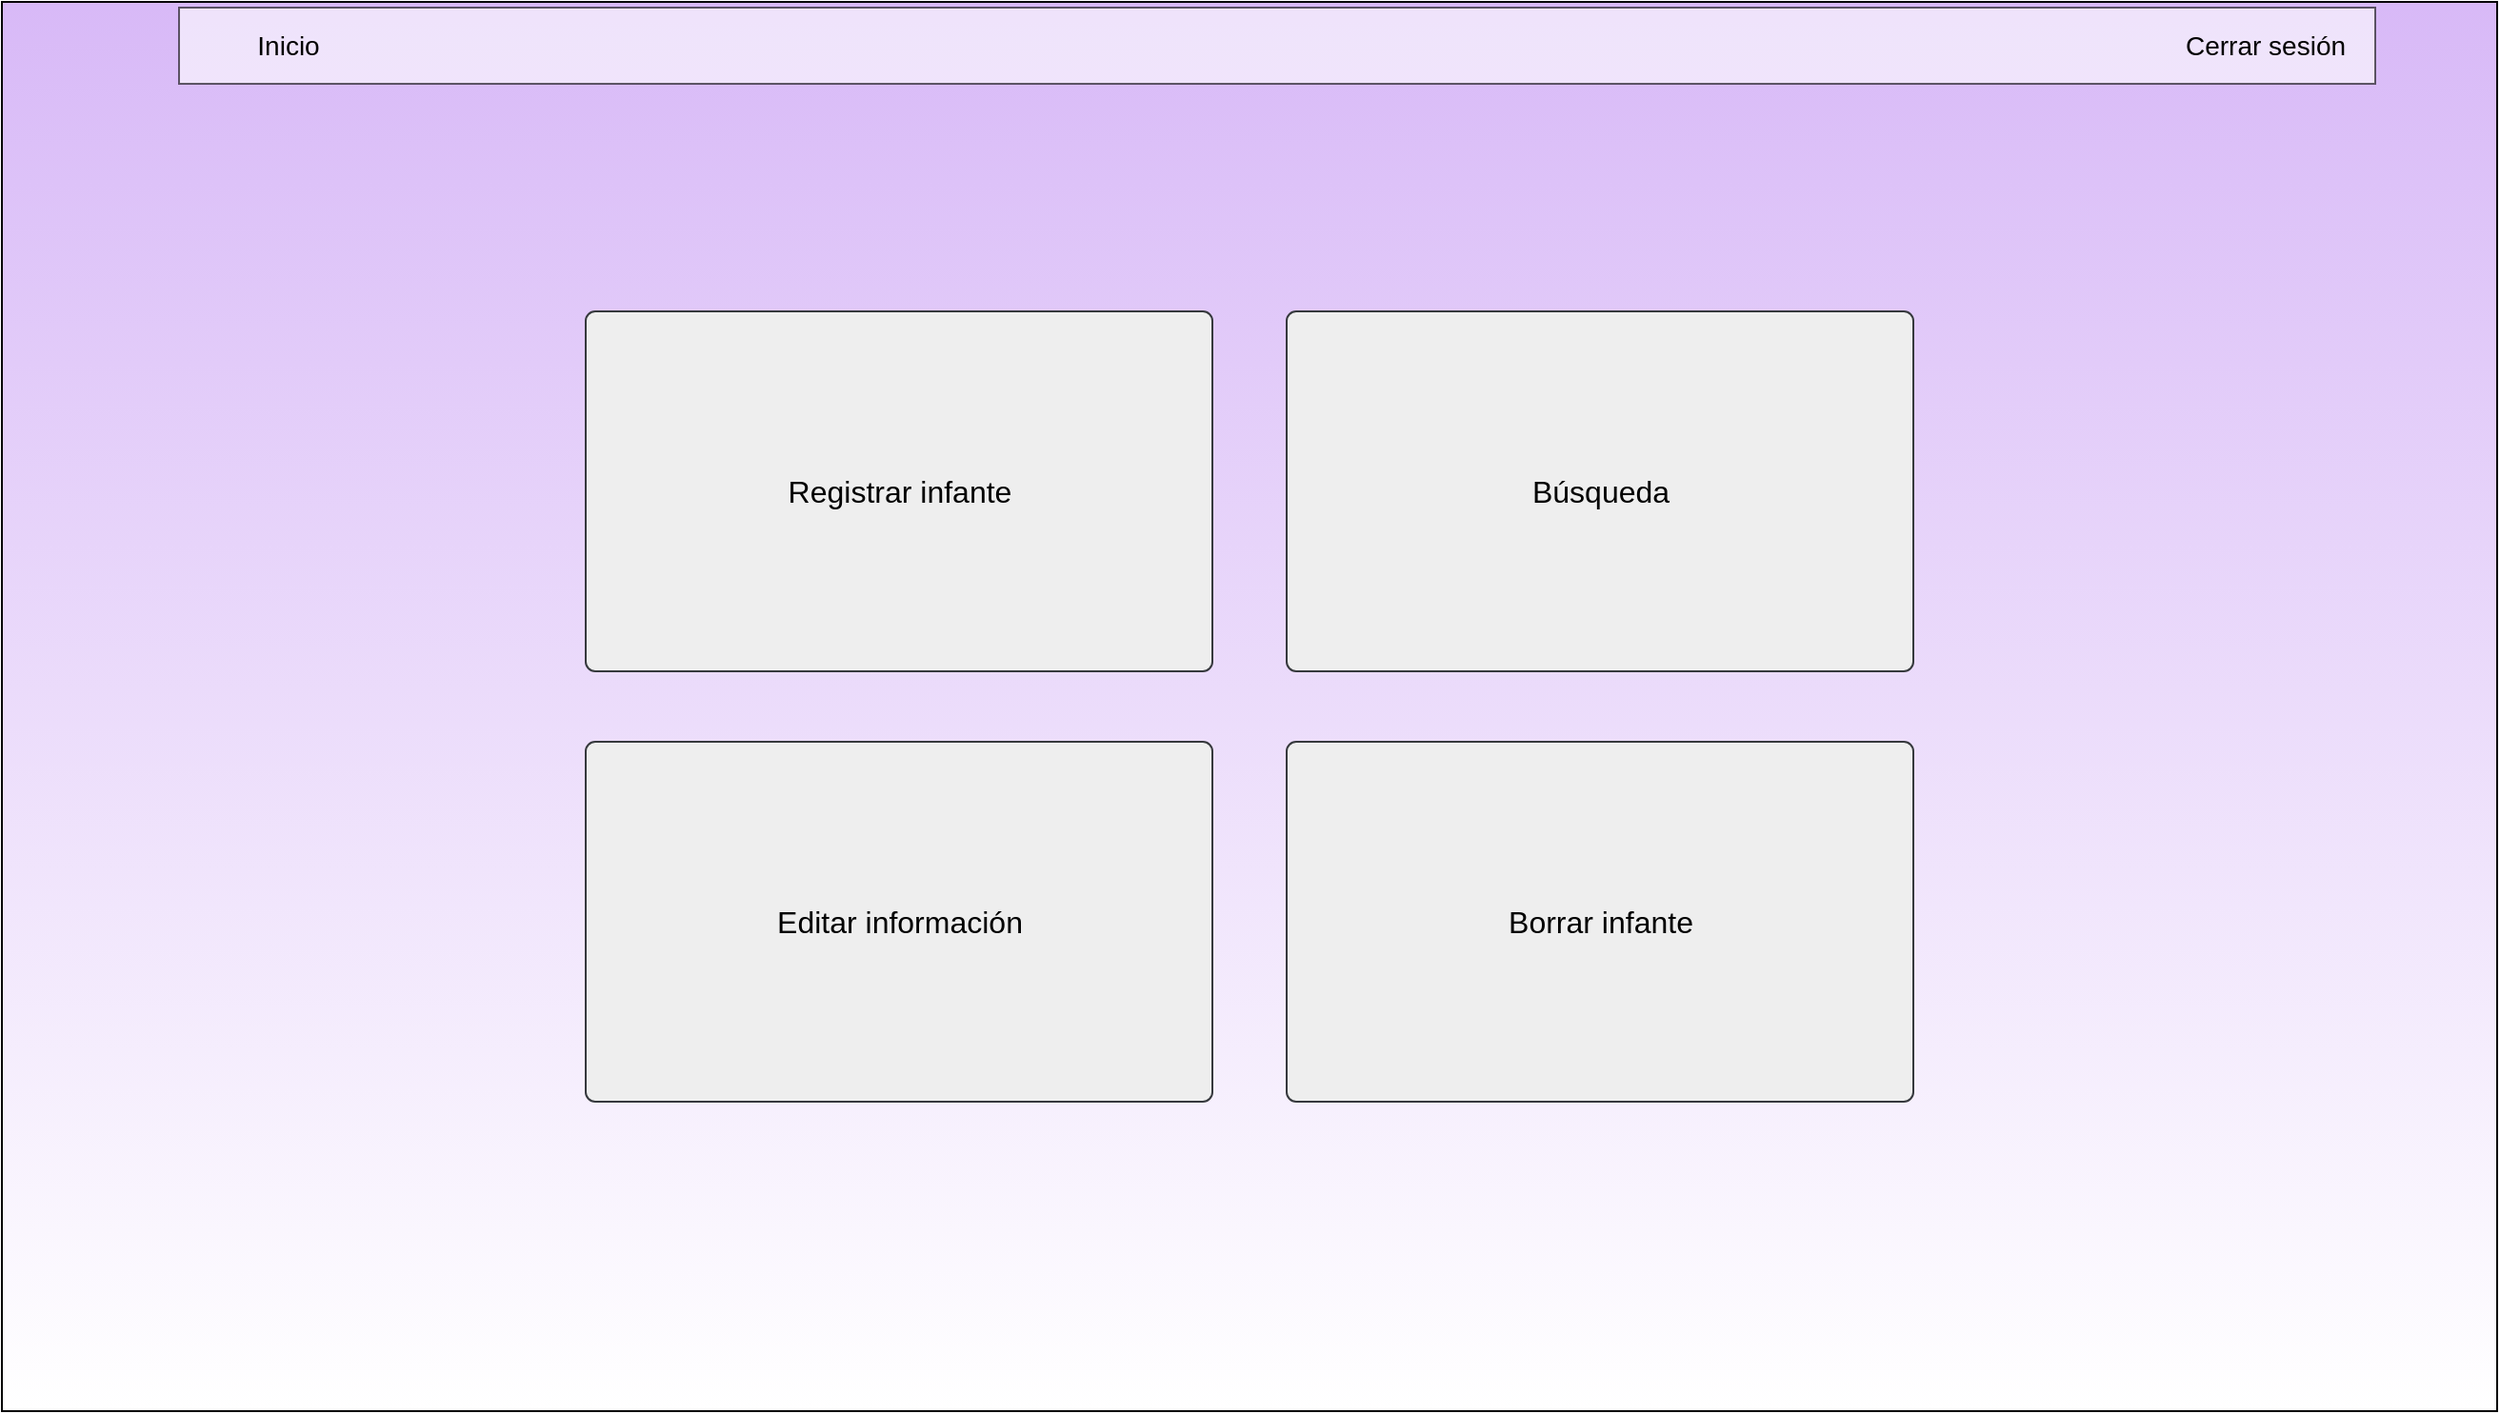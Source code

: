 <mxfile version="12.6.2" type="google"><diagram name="Page-1" id="c9db0220-8083-56f3-ca83-edcdcd058819"><mxGraphModel dx="2473" dy="713" grid="0" gridSize="10" guides="1" tooltips="1" connect="1" arrows="1" fold="1" page="1" pageScale="1.5" pageWidth="826" pageHeight="1169" background="#ffffff" math="0" shadow="0"><root><mxCell id="0" style=";html=1;"/><mxCell id="1" style=";html=1;" parent="0"/><mxCell id="vlYETIiSoYn-owL7JGC0-24" value="" style="rounded=0;whiteSpace=wrap;html=1;shadow=0;fillColor=#D8B9F7;gradientColor=#ffffff;fontColor=#CC99FF;" vertex="1" parent="1"><mxGeometry x="-83" y="67" width="1310" height="740" as="geometry"/></mxCell><mxCell id="3d76a8aef4d5c911-1" value="" style="html=1;shadow=0;dashed=0;shape=mxgraph.bootstrap.rect;whiteSpace=wrap;rounded=0;fontSize=12;align=center;opacity=60;perimeterSpacing=1;fillColor=#ffffff;" parent="1" vertex="1"><mxGeometry x="10" y="70" width="1153" height="40" as="geometry"/></mxCell><mxCell id="3d76a8aef4d5c911-2" value="Inicio" style="html=1;shadow=0;dashed=0;fillColor=none;strokeColor=none;shape=mxgraph.bootstrap.rect;fontColor=#000000;fontSize=14;whiteSpace=wrap;" parent="3d76a8aef4d5c911-1" vertex="1"><mxGeometry width="115" height="40" as="geometry"/></mxCell><mxCell id="vlYETIiSoYn-owL7JGC0-47" value="Cerrar sesión" style="html=1;shadow=0;dashed=0;fillColor=none;strokeColor=none;shape=mxgraph.bootstrap.rect;fontColor=#000000;fontSize=14;whiteSpace=wrap;" vertex="1" parent="3d76a8aef4d5c911-1"><mxGeometry x="1038" width="115" height="40" as="geometry"/></mxCell><mxCell id="vlYETIiSoYn-owL7JGC0-43" value="Búsqueda" style="html=1;shadow=0;dashed=0;shape=mxgraph.bootstrap.rrect;rSize=5;strokeColor=#36393d;align=center;fontSize=16;whiteSpace=wrap;fillColor=#eeeeee;" vertex="1" parent="1"><mxGeometry x="591.5" y="229.5" width="329" height="189" as="geometry"/></mxCell><mxCell id="vlYETIiSoYn-owL7JGC0-44" value="Registrar infante" style="html=1;shadow=0;dashed=0;shape=mxgraph.bootstrap.rrect;rSize=5;strokeColor=#36393d;align=center;fontSize=16;whiteSpace=wrap;fillColor=#eeeeee;" vertex="1" parent="1"><mxGeometry x="223.5" y="229.5" width="329" height="189" as="geometry"/></mxCell><mxCell id="vlYETIiSoYn-owL7JGC0-45" value="Editar información" style="html=1;shadow=0;dashed=0;shape=mxgraph.bootstrap.rrect;rSize=5;strokeColor=#36393d;align=center;fontSize=16;whiteSpace=wrap;fillColor=#eeeeee;" vertex="1" parent="1"><mxGeometry x="223.5" y="455.5" width="329" height="189" as="geometry"/></mxCell><mxCell id="vlYETIiSoYn-owL7JGC0-46" value="Borrar infante" style="html=1;shadow=0;dashed=0;shape=mxgraph.bootstrap.rrect;rSize=5;strokeColor=#36393d;align=center;fontSize=16;whiteSpace=wrap;fillColor=#eeeeee;" vertex="1" parent="1"><mxGeometry x="591.5" y="455.5" width="329" height="189" as="geometry"/></mxCell></root></mxGraphModel></diagram></mxfile>